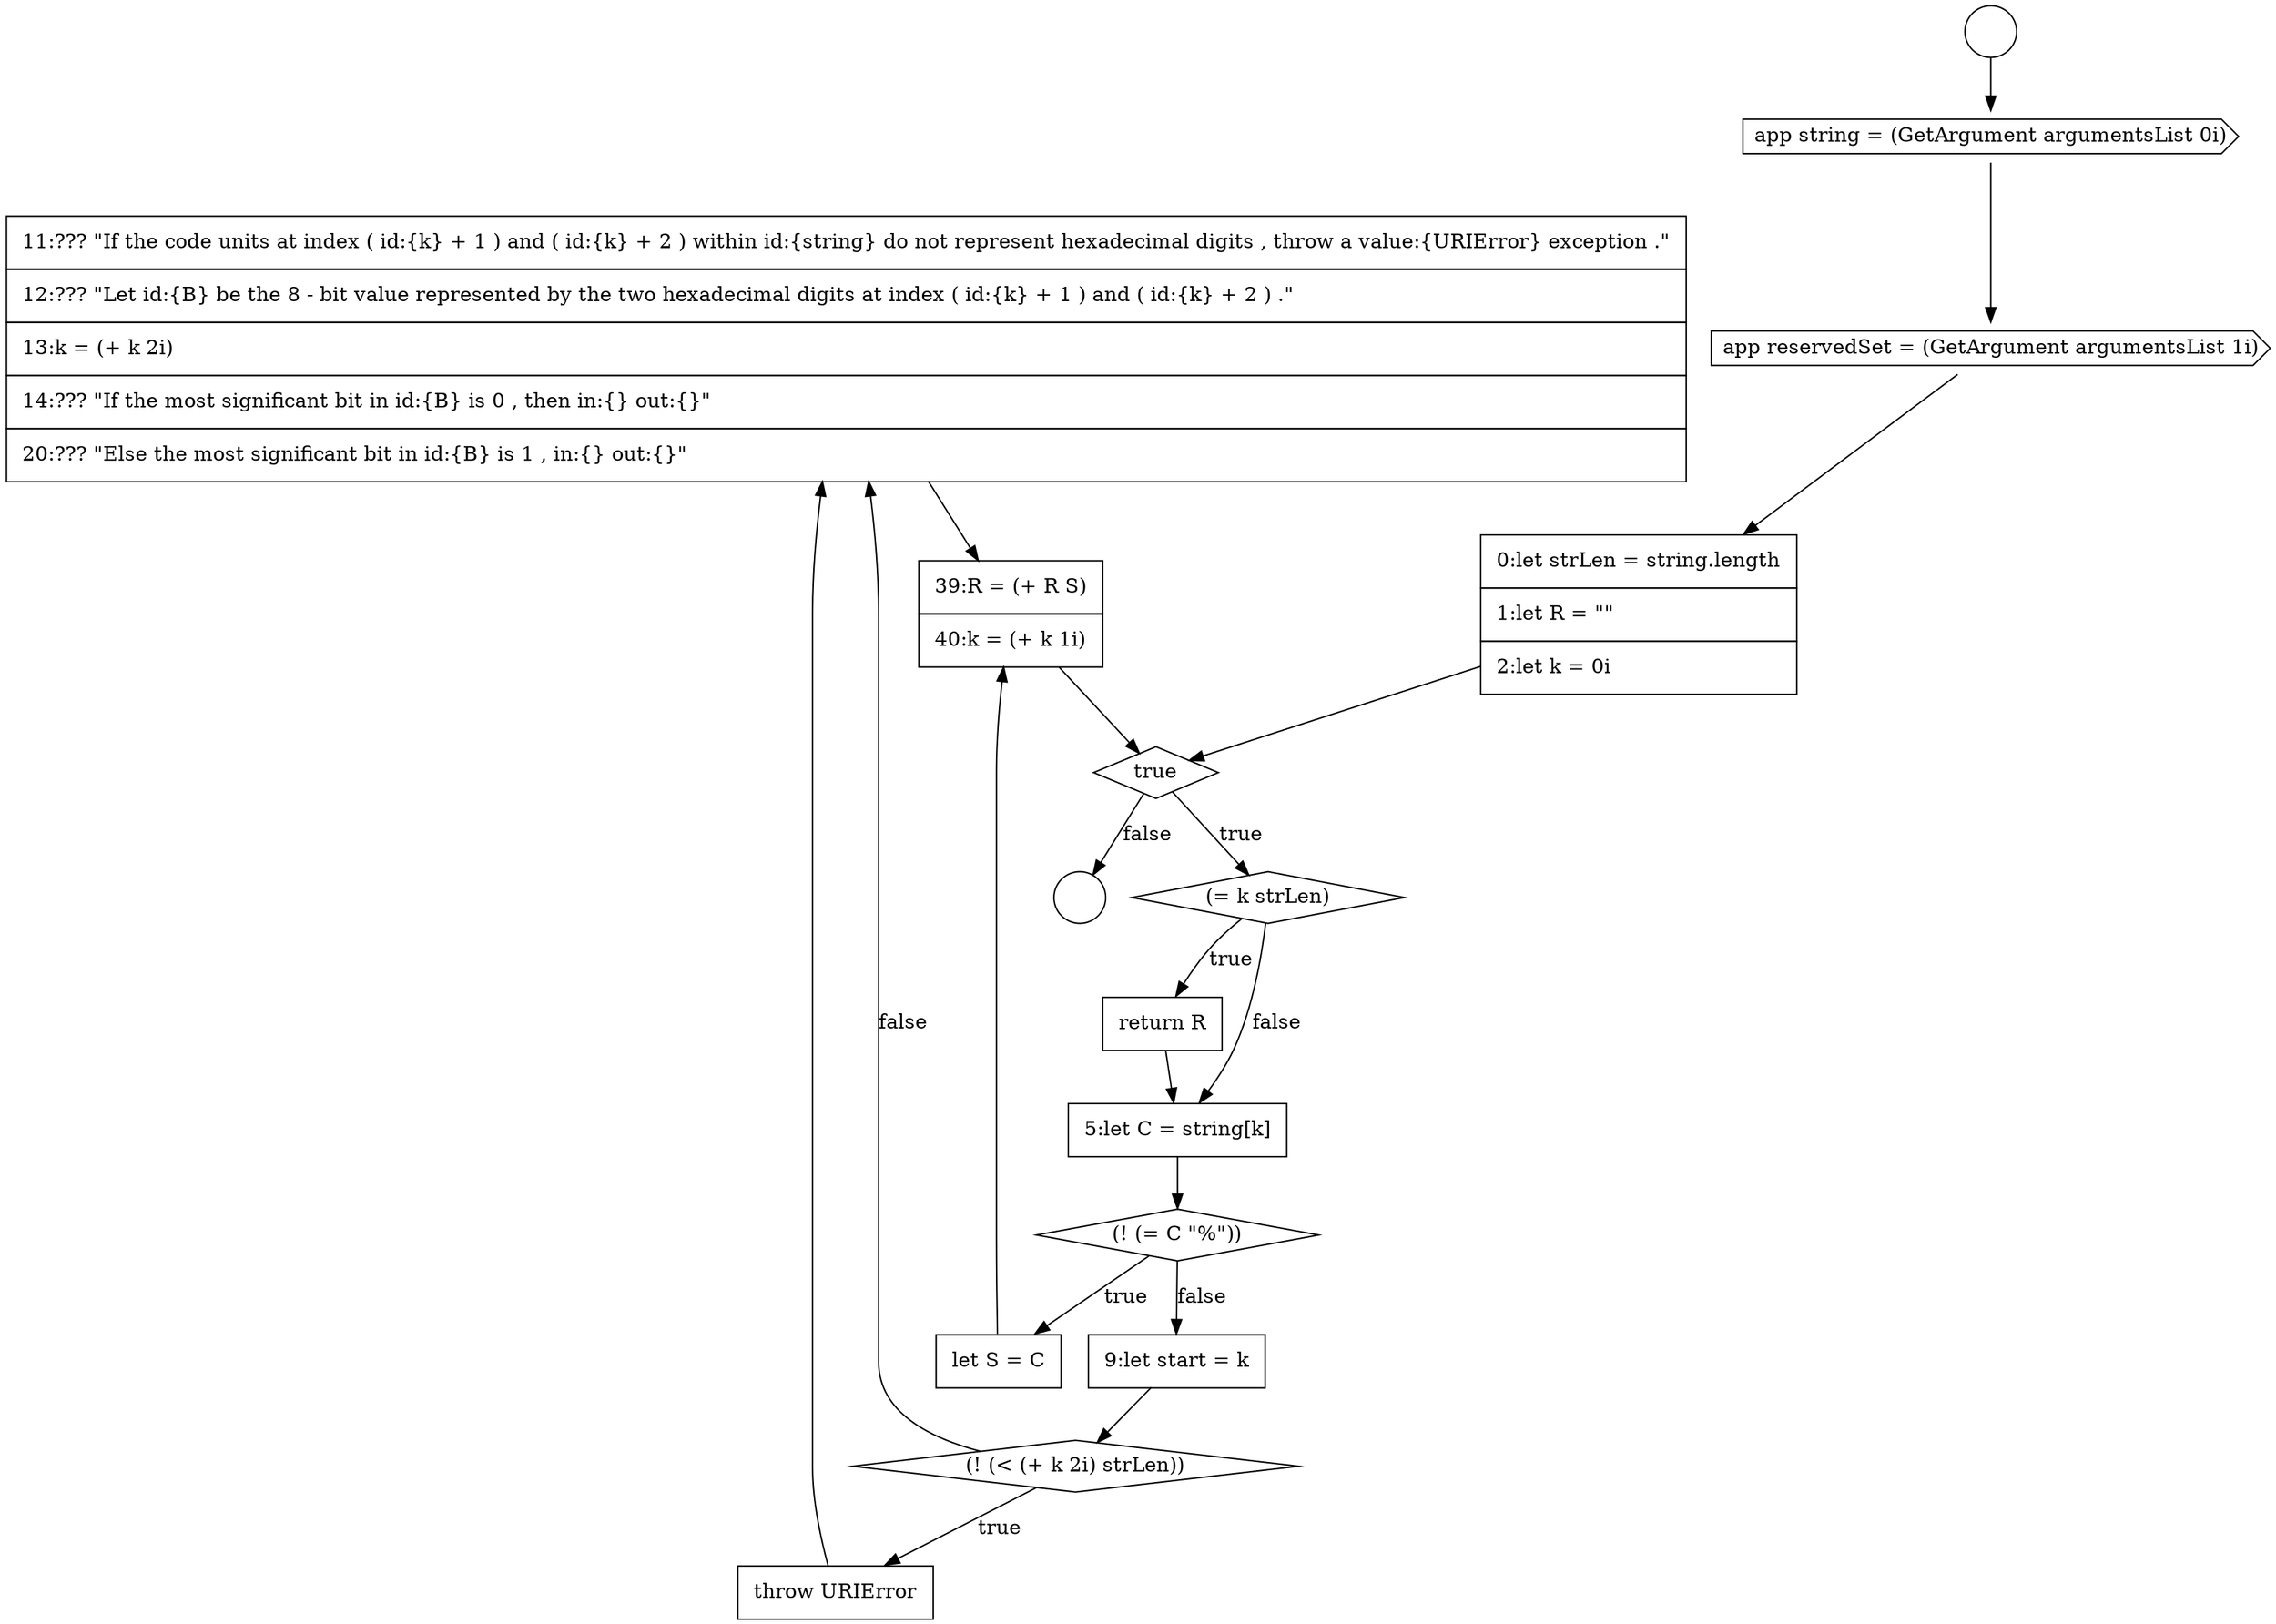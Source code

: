 digraph {
  node11472 [shape=none, margin=0, label=<<font color="black">
    <table border="0" cellborder="1" cellspacing="0" cellpadding="10">
      <tr><td align="left">11:??? &quot;If the code units at index ( id:{k} + 1 ) and ( id:{k} + 2 ) within id:{string} do not represent hexadecimal digits , throw a value:{URIError} exception .&quot;</td></tr>
      <tr><td align="left">12:??? &quot;Let id:{B} be the 8 - bit value represented by the two hexadecimal digits at index ( id:{k} + 1 ) and ( id:{k} + 2 ) .&quot;</td></tr>
      <tr><td align="left">13:k = (+ k 2i)</td></tr>
      <tr><td align="left">14:??? &quot;If the most significant bit in id:{B} is 0 , then in:{} out:{}&quot;</td></tr>
      <tr><td align="left">20:??? &quot;Else the most significant bit in id:{B} is 1 , in:{} out:{}&quot;</td></tr>
    </table>
  </font>> color="black" fillcolor="white" style=filled]
  node11468 [shape=none, margin=0, label=<<font color="black">
    <table border="0" cellborder="1" cellspacing="0" cellpadding="10">
      <tr><td align="left">let S = C</td></tr>
    </table>
  </font>> color="black" fillcolor="white" style=filled]
  node11463 [shape=diamond, label=<<font color="black">true</font>> color="black" fillcolor="white" style=filled]
  node11471 [shape=none, margin=0, label=<<font color="black">
    <table border="0" cellborder="1" cellspacing="0" cellpadding="10">
      <tr><td align="left">throw URIError</td></tr>
    </table>
  </font>> color="black" fillcolor="white" style=filled]
  node11467 [shape=diamond, label=<<font color="black">(! (= C &quot;%&quot;))</font>> color="black" fillcolor="white" style=filled]
  node11466 [shape=none, margin=0, label=<<font color="black">
    <table border="0" cellborder="1" cellspacing="0" cellpadding="10">
      <tr><td align="left">5:let C = string[k]</td></tr>
    </table>
  </font>> color="black" fillcolor="white" style=filled]
  node11470 [shape=diamond, label=<<font color="black">(! (&lt; (+ k 2i) strLen))</font>> color="black" fillcolor="white" style=filled]
  node11465 [shape=none, margin=0, label=<<font color="black">
    <table border="0" cellborder="1" cellspacing="0" cellpadding="10">
      <tr><td align="left">return R</td></tr>
    </table>
  </font>> color="black" fillcolor="white" style=filled]
  node11469 [shape=none, margin=0, label=<<font color="black">
    <table border="0" cellborder="1" cellspacing="0" cellpadding="10">
      <tr><td align="left">9:let start = k</td></tr>
    </table>
  </font>> color="black" fillcolor="white" style=filled]
  node11462 [shape=none, margin=0, label=<<font color="black">
    <table border="0" cellborder="1" cellspacing="0" cellpadding="10">
      <tr><td align="left">0:let strLen = string.length</td></tr>
      <tr><td align="left">1:let R = &quot;&quot;</td></tr>
      <tr><td align="left">2:let k = 0i</td></tr>
    </table>
  </font>> color="black" fillcolor="white" style=filled]
  node11458 [shape=circle label=" " color="black" fillcolor="white" style=filled]
  node11473 [shape=none, margin=0, label=<<font color="black">
    <table border="0" cellborder="1" cellspacing="0" cellpadding="10">
      <tr><td align="left">39:R = (+ R S)</td></tr>
      <tr><td align="left">40:k = (+ k 1i)</td></tr>
    </table>
  </font>> color="black" fillcolor="white" style=filled]
  node11464 [shape=diamond, label=<<font color="black">(= k strLen)</font>> color="black" fillcolor="white" style=filled]
  node11459 [shape=circle label=" " color="black" fillcolor="white" style=filled]
  node11461 [shape=cds, label=<<font color="black">app reservedSet = (GetArgument argumentsList 1i)</font>> color="black" fillcolor="white" style=filled]
  node11460 [shape=cds, label=<<font color="black">app string = (GetArgument argumentsList 0i)</font>> color="black" fillcolor="white" style=filled]
  node11458 -> node11460 [ color="black"]
  node11469 -> node11470 [ color="black"]
  node11463 -> node11464 [label=<<font color="black">true</font>> color="black"]
  node11463 -> node11459 [label=<<font color="black">false</font>> color="black"]
  node11460 -> node11461 [ color="black"]
  node11468 -> node11473 [ color="black"]
  node11467 -> node11468 [label=<<font color="black">true</font>> color="black"]
  node11467 -> node11469 [label=<<font color="black">false</font>> color="black"]
  node11464 -> node11465 [label=<<font color="black">true</font>> color="black"]
  node11464 -> node11466 [label=<<font color="black">false</font>> color="black"]
  node11461 -> node11462 [ color="black"]
  node11473 -> node11463 [ color="black"]
  node11465 -> node11466 [ color="black"]
  node11466 -> node11467 [ color="black"]
  node11462 -> node11463 [ color="black"]
  node11470 -> node11471 [label=<<font color="black">true</font>> color="black"]
  node11470 -> node11472 [label=<<font color="black">false</font>> color="black"]
  node11471 -> node11472 [ color="black"]
  node11472 -> node11473 [ color="black"]
}
